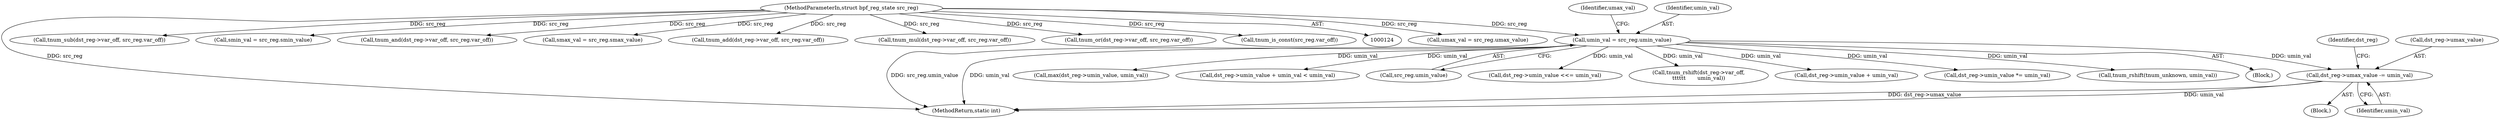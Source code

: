 digraph "0_linux_468f6eafa6c44cb2c5d8aad35e12f06c240a812a@pointer" {
"1000342" [label="(Call,dst_reg->umax_value -= umin_val)"];
"1000170" [label="(Call,umin_val = src_reg.umin_value)"];
"1000128" [label="(MethodParameterIn,struct bpf_reg_state src_reg)"];
"1000336" [label="(Block,)"];
"1000175" [label="(Call,umax_val = src_reg.umax_value)"];
"1000738" [label="(Call,tnum_rshift(tnum_unknown, umin_val))"];
"1000170" [label="(Call,umin_val = src_reg.umin_value)"];
"1000346" [label="(Identifier,umin_val)"];
"1000129" [label="(Block,)"];
"1000176" [label="(Identifier,umax_val)"];
"1000172" [label="(Call,src_reg.umin_value)"];
"1000783" [label="(MethodReturn,static int)"];
"1000571" [label="(Call,max(dst_reg->umin_value, umin_val))"];
"1000233" [label="(Call,dst_reg->umin_value + umin_val < umin_val)"];
"1000351" [label="(Call,tnum_sub(dst_reg->var_off, src_reg.var_off))"];
"1000160" [label="(Call,smin_val = src_reg.smin_value)"];
"1000349" [label="(Identifier,dst_reg)"];
"1000471" [label="(Call,tnum_and(dst_reg->var_off, src_reg.var_off))"];
"1000165" [label="(Call,smax_val = src_reg.smax_value)"];
"1000274" [label="(Call,tnum_add(dst_reg->var_off, src_reg.var_off))"];
"1000646" [label="(Call,dst_reg->umin_value <<= umin_val)"];
"1000728" [label="(Call,tnum_rshift(dst_reg->var_off,\n\t\t\t\t\t\t       umin_val))"];
"1000342" [label="(Call,dst_reg->umax_value -= umin_val)"];
"1000364" [label="(Call,tnum_mul(dst_reg->var_off, src_reg.var_off))"];
"1000128" [label="(MethodParameterIn,struct bpf_reg_state src_reg)"];
"1000560" [label="(Call,tnum_or(dst_reg->var_off, src_reg.var_off))"];
"1000234" [label="(Call,dst_reg->umin_value + umin_val)"];
"1000403" [label="(Call,dst_reg->umin_value *= umin_val)"];
"1000171" [label="(Identifier,umin_val)"];
"1000343" [label="(Call,dst_reg->umax_value)"];
"1000182" [label="(Call,tnum_is_const(src_reg.var_off))"];
"1000342" -> "1000336"  [label="AST: "];
"1000342" -> "1000346"  [label="CFG: "];
"1000343" -> "1000342"  [label="AST: "];
"1000346" -> "1000342"  [label="AST: "];
"1000349" -> "1000342"  [label="CFG: "];
"1000342" -> "1000783"  [label="DDG: dst_reg->umax_value"];
"1000342" -> "1000783"  [label="DDG: umin_val"];
"1000170" -> "1000342"  [label="DDG: umin_val"];
"1000170" -> "1000129"  [label="AST: "];
"1000170" -> "1000172"  [label="CFG: "];
"1000171" -> "1000170"  [label="AST: "];
"1000172" -> "1000170"  [label="AST: "];
"1000176" -> "1000170"  [label="CFG: "];
"1000170" -> "1000783"  [label="DDG: src_reg.umin_value"];
"1000170" -> "1000783"  [label="DDG: umin_val"];
"1000128" -> "1000170"  [label="DDG: src_reg"];
"1000170" -> "1000233"  [label="DDG: umin_val"];
"1000170" -> "1000234"  [label="DDG: umin_val"];
"1000170" -> "1000403"  [label="DDG: umin_val"];
"1000170" -> "1000571"  [label="DDG: umin_val"];
"1000170" -> "1000646"  [label="DDG: umin_val"];
"1000170" -> "1000728"  [label="DDG: umin_val"];
"1000170" -> "1000738"  [label="DDG: umin_val"];
"1000128" -> "1000124"  [label="AST: "];
"1000128" -> "1000783"  [label="DDG: src_reg"];
"1000128" -> "1000160"  [label="DDG: src_reg"];
"1000128" -> "1000165"  [label="DDG: src_reg"];
"1000128" -> "1000175"  [label="DDG: src_reg"];
"1000128" -> "1000182"  [label="DDG: src_reg"];
"1000128" -> "1000274"  [label="DDG: src_reg"];
"1000128" -> "1000351"  [label="DDG: src_reg"];
"1000128" -> "1000364"  [label="DDG: src_reg"];
"1000128" -> "1000471"  [label="DDG: src_reg"];
"1000128" -> "1000560"  [label="DDG: src_reg"];
}
